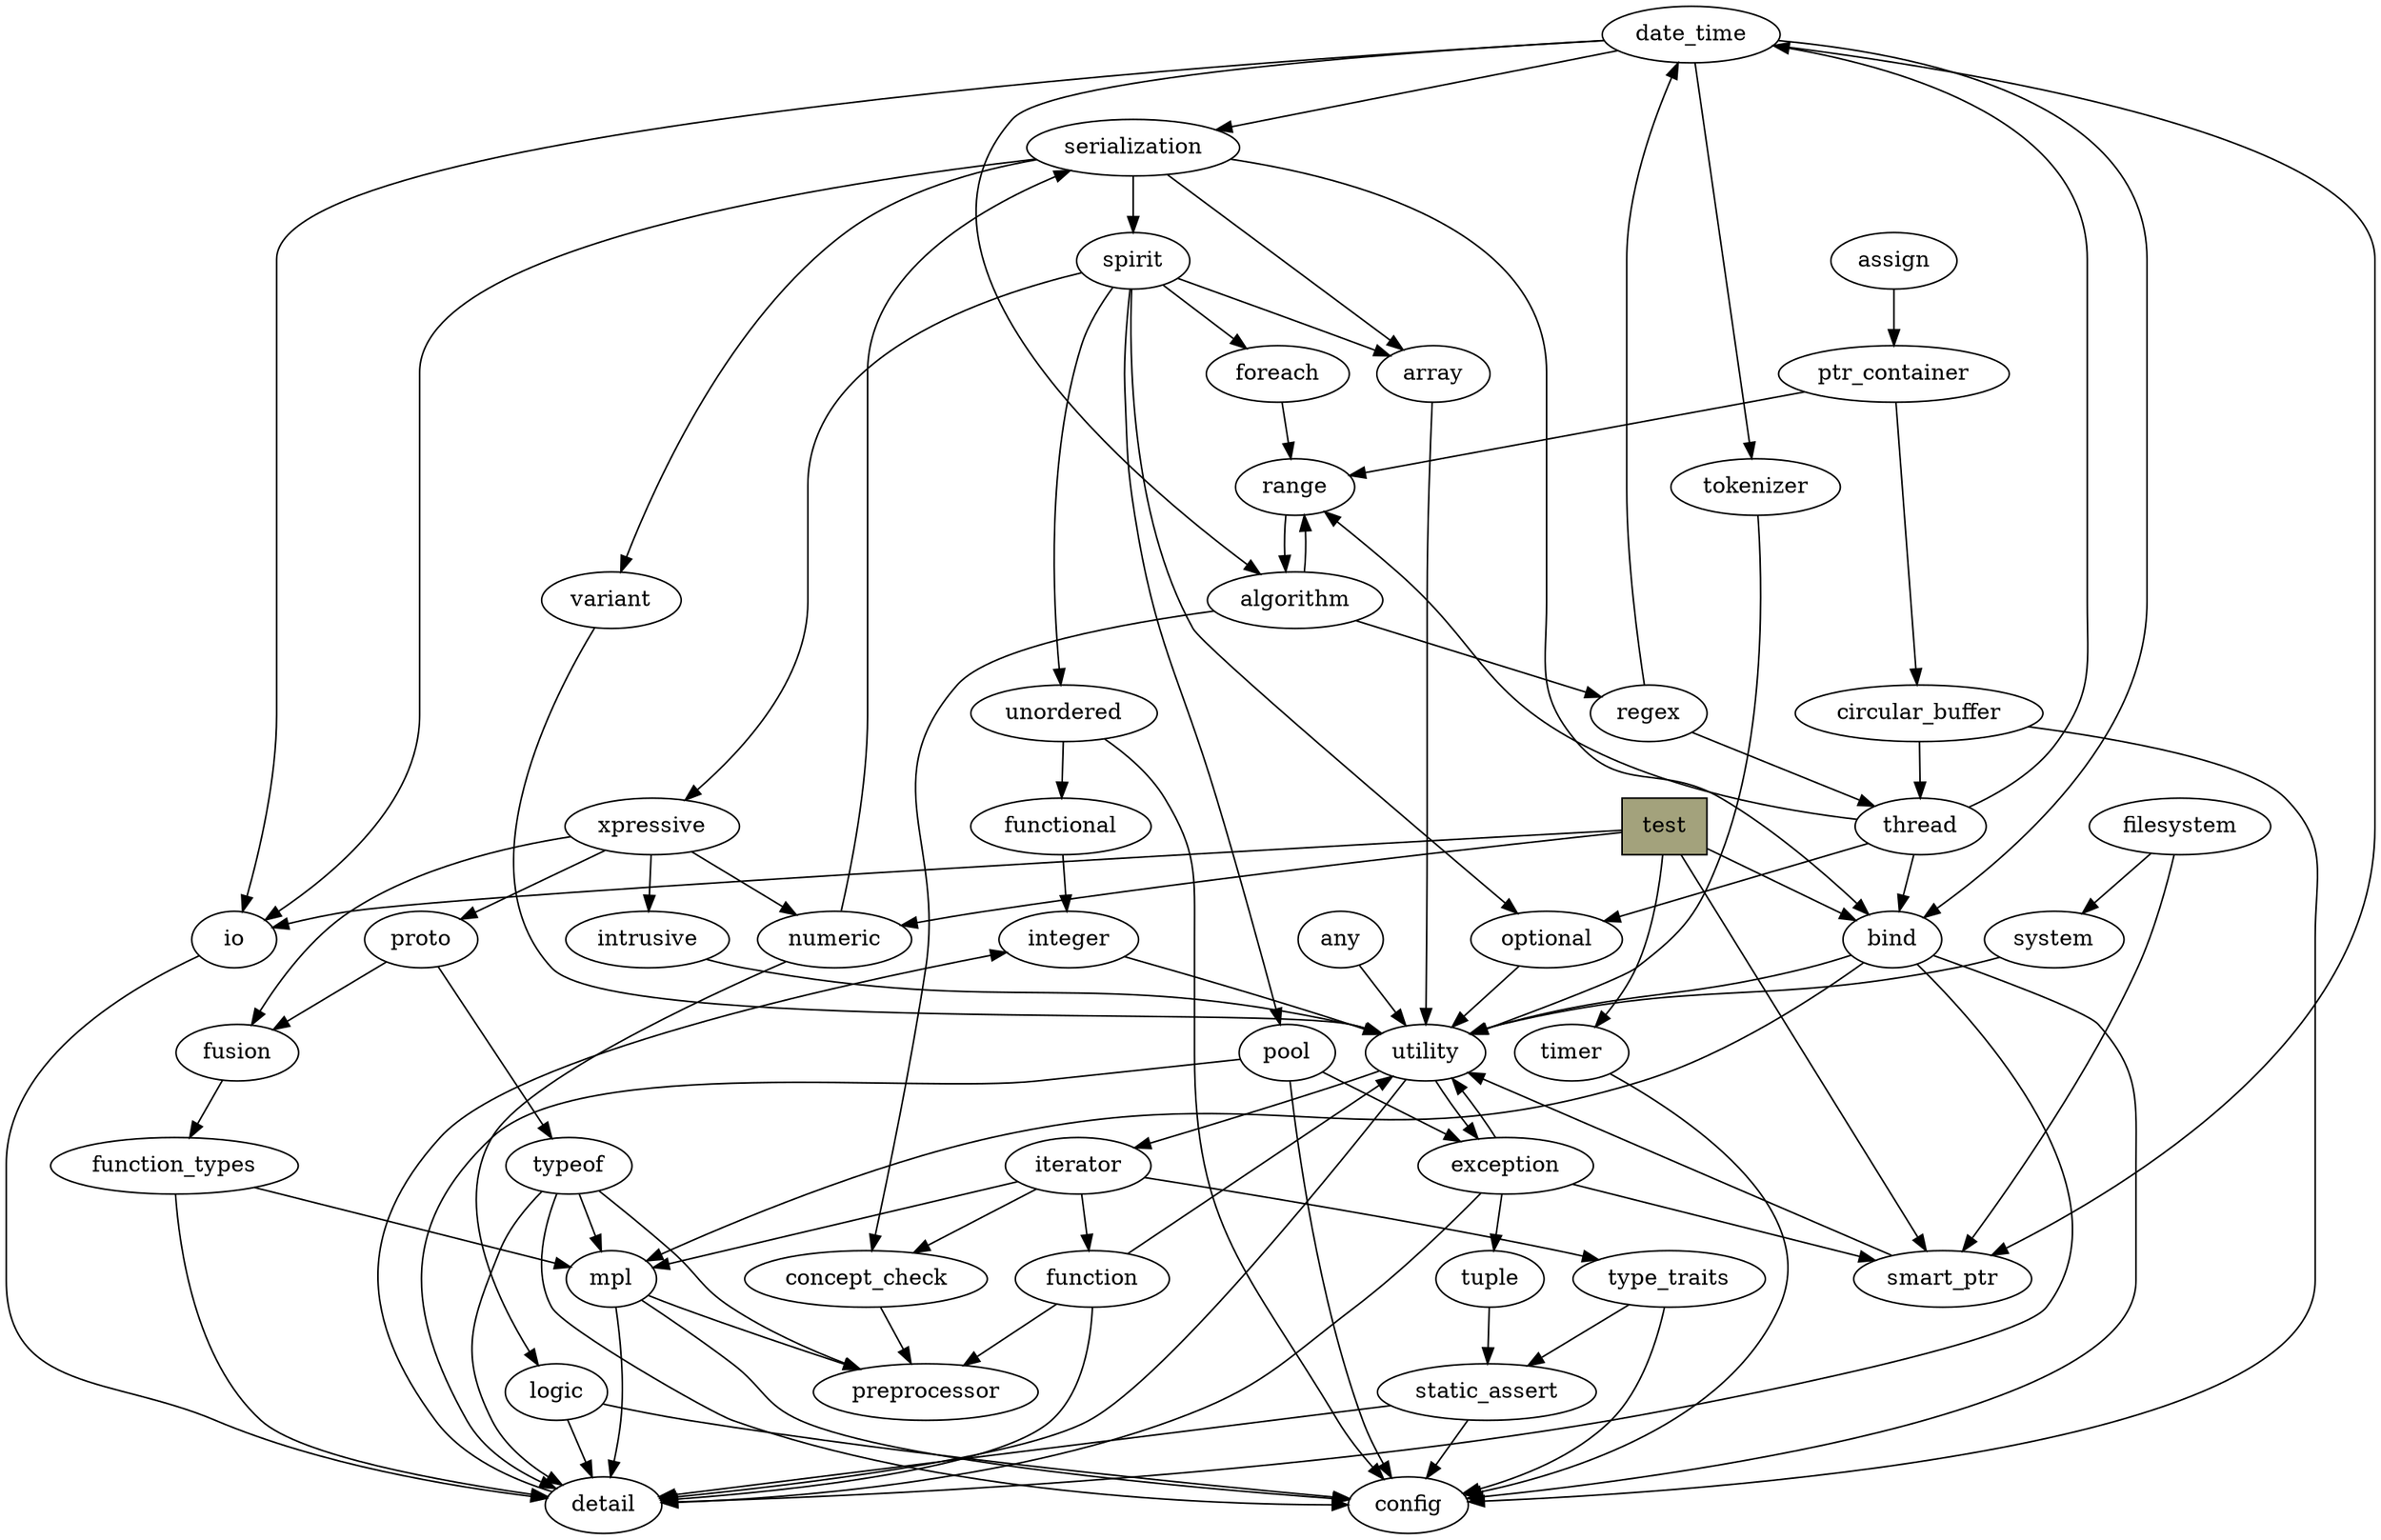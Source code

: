 digraph boost {
  "integer" -> "utility";
  "detail" -> "integer";
  "mpl" -> "preprocessor";
  "mpl" -> "config";
  "mpl" -> "detail";
  "static_assert" -> "config";
  "static_assert" -> "detail";
  "type_traits" -> "config";
  "type_traits" -> "static_assert";
  "function" -> "detail";
  "function" -> "preprocessor";
  "function" -> "utility";
  "concept_check" -> "preprocessor";
  "iterator" -> "mpl";
  "iterator" -> "type_traits";
  "iterator" -> "function";
  "iterator" -> "concept_check";
  "tuple" -> "static_assert";
  "exception" -> "smart_ptr";
  "exception" -> "detail";
  "exception" -> "utility";
  "exception" -> "tuple";
  "utility" -> "iterator";
  "utility" -> "exception";
  "utility" -> "detail";
  "smart_ptr" -> "utility";
  "tokenizer" -> "utility";
  "io" -> "detail";
  "bind" -> "utility";
  "bind" -> "mpl";
  "bind" -> "detail";
  "bind" -> "config";
  "function_types" -> "mpl";
  "function_types" -> "detail";
  "fusion" -> "function_types";
  "typeof" -> "mpl";
  "typeof" -> "config";
  "typeof" -> "detail";
  "typeof" -> "preprocessor";
  "proto" -> "fusion";
  "proto" -> "typeof";
  "intrusive" -> "utility";
  "logic" -> "config";
  "logic" -> "detail";
  "numeric" -> "logic";
  "numeric" -> "serialization";
  "xpressive" -> "fusion";
  "xpressive" -> "proto";
  "xpressive" -> "intrusive";
  "xpressive" -> "numeric";
  "optional" -> "utility";
  "range" -> "algorithm";
  "foreach" -> "range";
  "array" -> "utility";
  "functional" -> "integer";
  "unordered" -> "config";
  "unordered" -> "functional";
  "pool" -> "config";
  "pool" -> "detail";
  "pool" -> "exception";
  "spirit" -> "xpressive";
  "spirit" -> "optional";
  "spirit" -> "foreach";
  "spirit" -> "array";
  "spirit" -> "unordered";
  "spirit" -> "pool";
  "variant" -> "utility";
  "serialization" -> "spirit";
  "serialization" -> "io";
  "serialization" -> "bind";
  "serialization" -> "array";
  "serialization" -> "variant";
  "date_time" -> "algorithm";
  "date_time" -> "smart_ptr";
  "date_time" -> "tokenizer";
  "date_time" -> "io";
  "date_time" -> "bind";
  "date_time" -> "serialization";
  "thread" -> "date_time";
  "thread" -> "bind";
  "thread" -> "optional";
  "thread" -> "range";
  "regex" -> "date_time";
  "regex" -> "thread";
  "algorithm" -> "regex";
  "algorithm" -> "concept_check";
  "algorithm" -> "range";
  "any" -> "utility";
  "circular_buffer" -> "config";
  "circular_buffer" -> "thread";
  "ptr_container" -> "circular_buffer";
  "ptr_container" -> "range";
  "assign" -> "ptr_container";
  "system" -> "utility";
  "filesystem" -> "system";
  "filesystem" -> "smart_ptr";
  "timer" -> "config";
  "test" -> "smart_ptr";
  "test" -> "timer";
  "test" -> "io";
  "test" -> "bind";
  "test" -> "numeric";
  "test" [style="filled" fillcolor="#A3A27C" shape="box"];
 }
